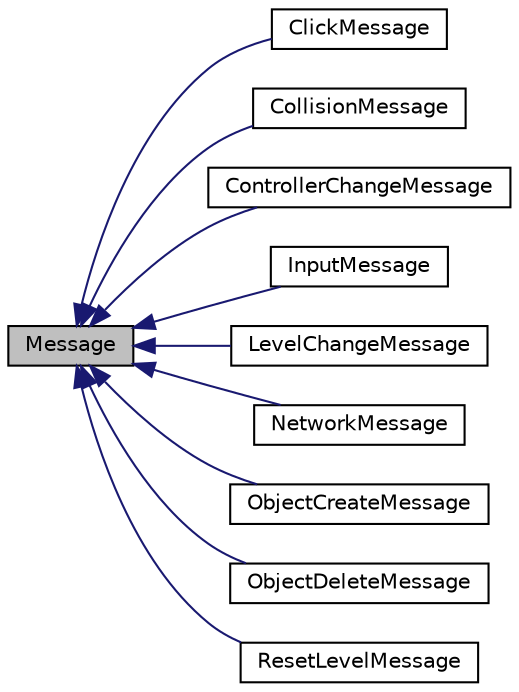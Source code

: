 digraph "Message"
{
  edge [fontname="Helvetica",fontsize="10",labelfontname="Helvetica",labelfontsize="10"];
  node [fontname="Helvetica",fontsize="10",shape=record];
  rankdir="LR";
  Node1 [label="Message",height=0.2,width=0.4,color="black", fillcolor="grey75", style="filled", fontcolor="black"];
  Node1 -> Node2 [dir="back",color="midnightblue",fontsize="10",style="solid",fontname="Helvetica"];
  Node2 [label="ClickMessage",height=0.2,width=0.4,color="black", fillcolor="white", style="filled",URL="$classClickMessage.html"];
  Node1 -> Node3 [dir="back",color="midnightblue",fontsize="10",style="solid",fontname="Helvetica"];
  Node3 [label="CollisionMessage",height=0.2,width=0.4,color="black", fillcolor="white", style="filled",URL="$classCollisionMessage.html"];
  Node1 -> Node4 [dir="back",color="midnightblue",fontsize="10",style="solid",fontname="Helvetica"];
  Node4 [label="ControllerChangeMessage",height=0.2,width=0.4,color="black", fillcolor="white", style="filled",URL="$classControllerChangeMessage.html"];
  Node1 -> Node5 [dir="back",color="midnightblue",fontsize="10",style="solid",fontname="Helvetica"];
  Node5 [label="InputMessage",height=0.2,width=0.4,color="black", fillcolor="white", style="filled",URL="$classInputMessage.html"];
  Node1 -> Node6 [dir="back",color="midnightblue",fontsize="10",style="solid",fontname="Helvetica"];
  Node6 [label="LevelChangeMessage",height=0.2,width=0.4,color="black", fillcolor="white", style="filled",URL="$classLevelChangeMessage.html"];
  Node1 -> Node7 [dir="back",color="midnightblue",fontsize="10",style="solid",fontname="Helvetica"];
  Node7 [label="NetworkMessage",height=0.2,width=0.4,color="black", fillcolor="white", style="filled",URL="$classNetworkMessage.html"];
  Node1 -> Node8 [dir="back",color="midnightblue",fontsize="10",style="solid",fontname="Helvetica"];
  Node8 [label="ObjectCreateMessage",height=0.2,width=0.4,color="black", fillcolor="white", style="filled",URL="$classObjectCreateMessage.html"];
  Node1 -> Node9 [dir="back",color="midnightblue",fontsize="10",style="solid",fontname="Helvetica"];
  Node9 [label="ObjectDeleteMessage",height=0.2,width=0.4,color="black", fillcolor="white", style="filled",URL="$classObjectDeleteMessage.html"];
  Node1 -> Node10 [dir="back",color="midnightblue",fontsize="10",style="solid",fontname="Helvetica"];
  Node10 [label="ResetLevelMessage",height=0.2,width=0.4,color="black", fillcolor="white", style="filled",URL="$classResetLevelMessage.html"];
}
